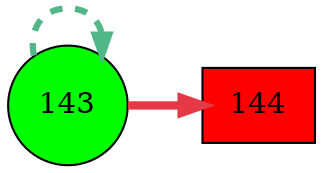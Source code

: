 digraph G{
rankdir=LR;
144 [style=filled, shape=box, fillcolor="#fe0000", label="144"];
143 [style=filled, shape=circle, fillcolor="#00fe00", label="143"];
143 -> 144 [color="#e63946",penwidth=4.00];
143 -> 143 [color="#52b788",style=dashed,penwidth=3.00];
}